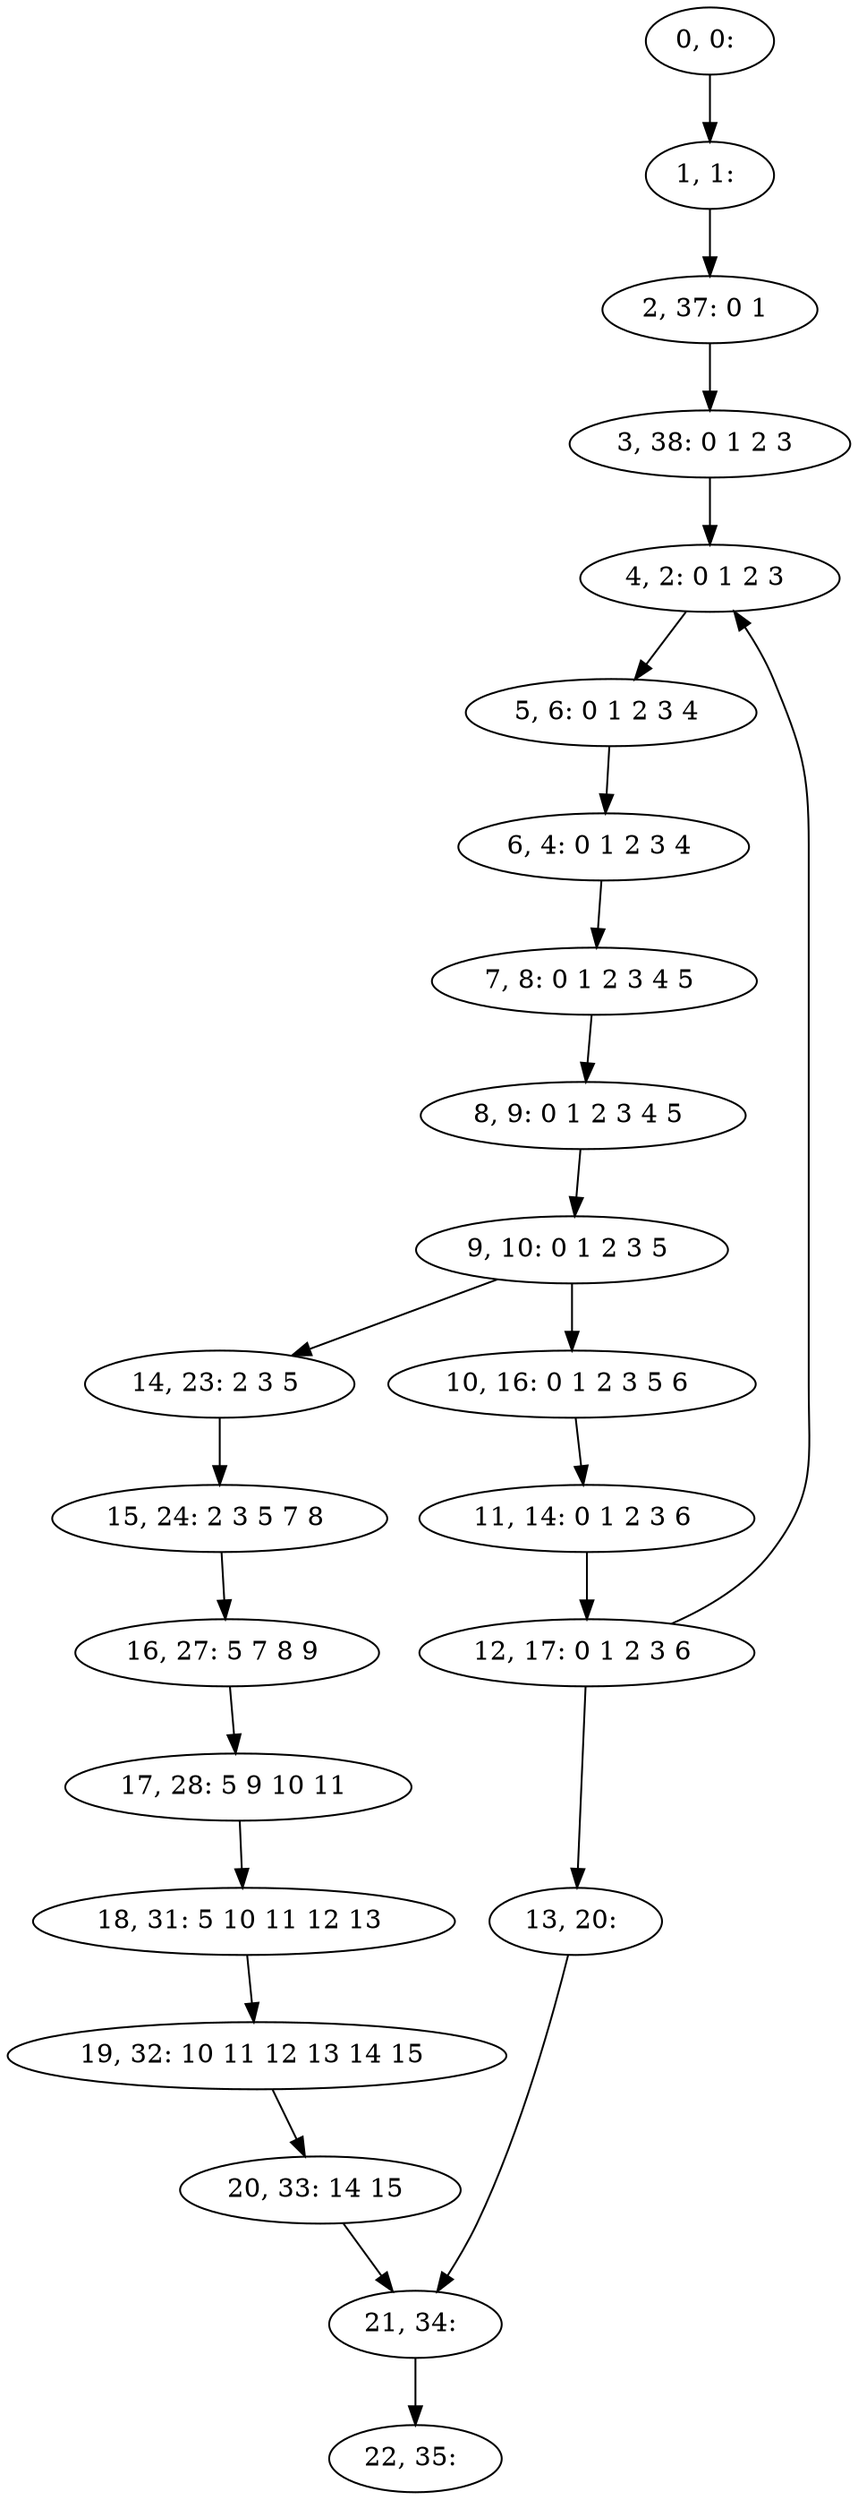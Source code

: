 digraph G {
0[label="0, 0: "];
1[label="1, 1: "];
2[label="2, 37: 0 1 "];
3[label="3, 38: 0 1 2 3 "];
4[label="4, 2: 0 1 2 3 "];
5[label="5, 6: 0 1 2 3 4 "];
6[label="6, 4: 0 1 2 3 4 "];
7[label="7, 8: 0 1 2 3 4 5 "];
8[label="8, 9: 0 1 2 3 4 5 "];
9[label="9, 10: 0 1 2 3 5 "];
10[label="10, 16: 0 1 2 3 5 6 "];
11[label="11, 14: 0 1 2 3 6 "];
12[label="12, 17: 0 1 2 3 6 "];
13[label="13, 20: "];
14[label="14, 23: 2 3 5 "];
15[label="15, 24: 2 3 5 7 8 "];
16[label="16, 27: 5 7 8 9 "];
17[label="17, 28: 5 9 10 11 "];
18[label="18, 31: 5 10 11 12 13 "];
19[label="19, 32: 10 11 12 13 14 15 "];
20[label="20, 33: 14 15 "];
21[label="21, 34: "];
22[label="22, 35: "];
0->1 ;
1->2 ;
2->3 ;
3->4 ;
4->5 ;
5->6 ;
6->7 ;
7->8 ;
8->9 ;
9->10 ;
9->14 ;
10->11 ;
11->12 ;
12->13 ;
12->4 ;
13->21 ;
14->15 ;
15->16 ;
16->17 ;
17->18 ;
18->19 ;
19->20 ;
20->21 ;
21->22 ;
}
